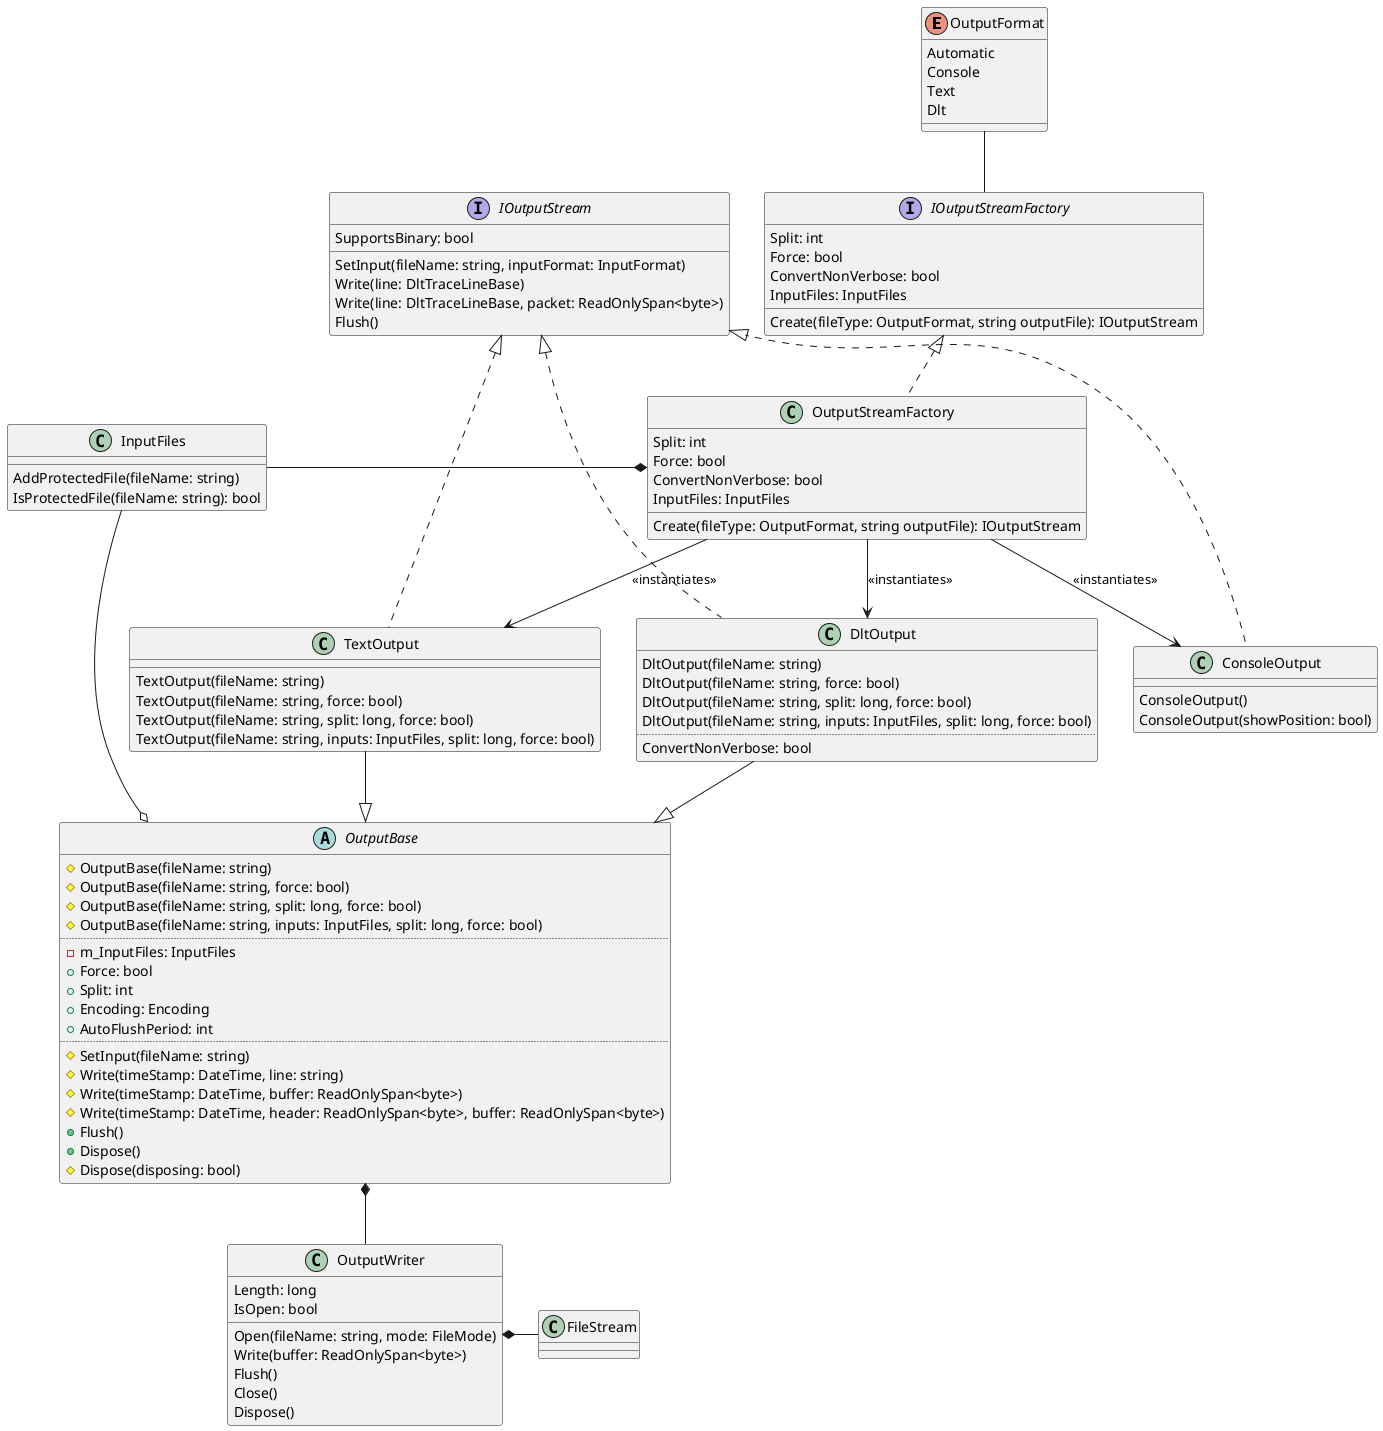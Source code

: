 @startuml Domain.OutputStreamFactory

'interface IDisposable

enum OutputFormat {
    Automatic
    Console
    Text
    Dlt
}

interface IOutputStreamFactory {
    Split: int
    Force: bool
    ConvertNonVerbose: bool
    InputFiles: InputFiles
    Create(fileType: OutputFormat, string outputFile): IOutputStream
}

OutputStreamFactory -d-> DltOutput : <<instantiates>>
OutputStreamFactory -d-> TextOutput : <<instantiates>>
OutputStreamFactory -d-> ConsoleOutput : <<instantiates>>

IOutputStreamFactory -u- OutputFormat

class InputFiles {
    AddProtectedFile(fileName: string)
    IsProtectedFile(fileName: string): bool
}
class OutputStreamFactory {
    Split: int
    Force: bool
    ConvertNonVerbose: bool
    InputFiles: InputFiles
    Create(fileType: OutputFormat, string outputFile): IOutputStream
}
OutputStreamFactory *-l- InputFiles
IOutputStreamFactory <|.d. OutputStreamFactory

interface IOutputStream {
    SupportsBinary: bool
    SetInput(fileName: string, inputFormat: InputFormat)
    Write(line: DltTraceLineBase)
    Write(line: DltTraceLineBase, packet: ReadOnlySpan<byte>)
    Flush()
}

'IOutputStream .r.|> IDisposable

class ConsoleOutput {
    ConsoleOutput()
    ConsoleOutput(showPosition: bool)
}
IOutputStream <|.d.. ConsoleOutput

class TextOutput {
    TextOutput(fileName: string)
    TextOutput(fileName: string, force: bool)
    TextOutput(fileName: string, split: long, force: bool)
    TextOutput(fileName: string, inputs: InputFiles, split: long, force: bool)
}
IOutputStream <|.d.. TextOutput

class DltOutput {
    DltOutput(fileName: string)
    DltOutput(fileName: string, force: bool)
    DltOutput(fileName: string, split: long, force: bool)
    DltOutput(fileName: string, inputs: InputFiles, split: long, force: bool)
    ..
    ConvertNonVerbose: bool
}
IOutputStream <|.d.. DltOutput

abstract class OutputBase {
    #OutputBase(fileName: string)
    #OutputBase(fileName: string, force: bool)
    #OutputBase(fileName: string, split: long, force: bool)
    #OutputBase(fileName: string, inputs: InputFiles, split: long, force: bool)
    ..
    -m_InputFiles: InputFiles
    +Force: bool
    +Split: int
    +Encoding: Encoding
    +AutoFlushPeriod: int
    ..
    #SetInput(fileName: string)
    #Write(timeStamp: DateTime, line: string)
    #Write(timeStamp: DateTime, buffer: ReadOnlySpan<byte>)
    #Write(timeStamp: DateTime, header: ReadOnlySpan<byte>, buffer: ReadOnlySpan<byte>)
    +Flush()
    +Dispose()
    #Dispose(disposing: bool)
}

class OutputWriter {
    Length: long
    IsOpen: bool
    Open(fileName: string, mode: FileMode)
    Write(buffer: ReadOnlySpan<byte>)
    Flush()
    Close()
    Dispose()
}
'OutputWriter .u.|> IDisposable
'OutputBase .u.|> IDisposable
OutputBase o-u- InputFiles

TextOutput -d-|> OutputBase
DltOutput -d-|> OutputBase

OutputBase *-d- OutputWriter
OutputWriter *-r- FileStream
'FileStream .u.|> IDisposable

@enduml